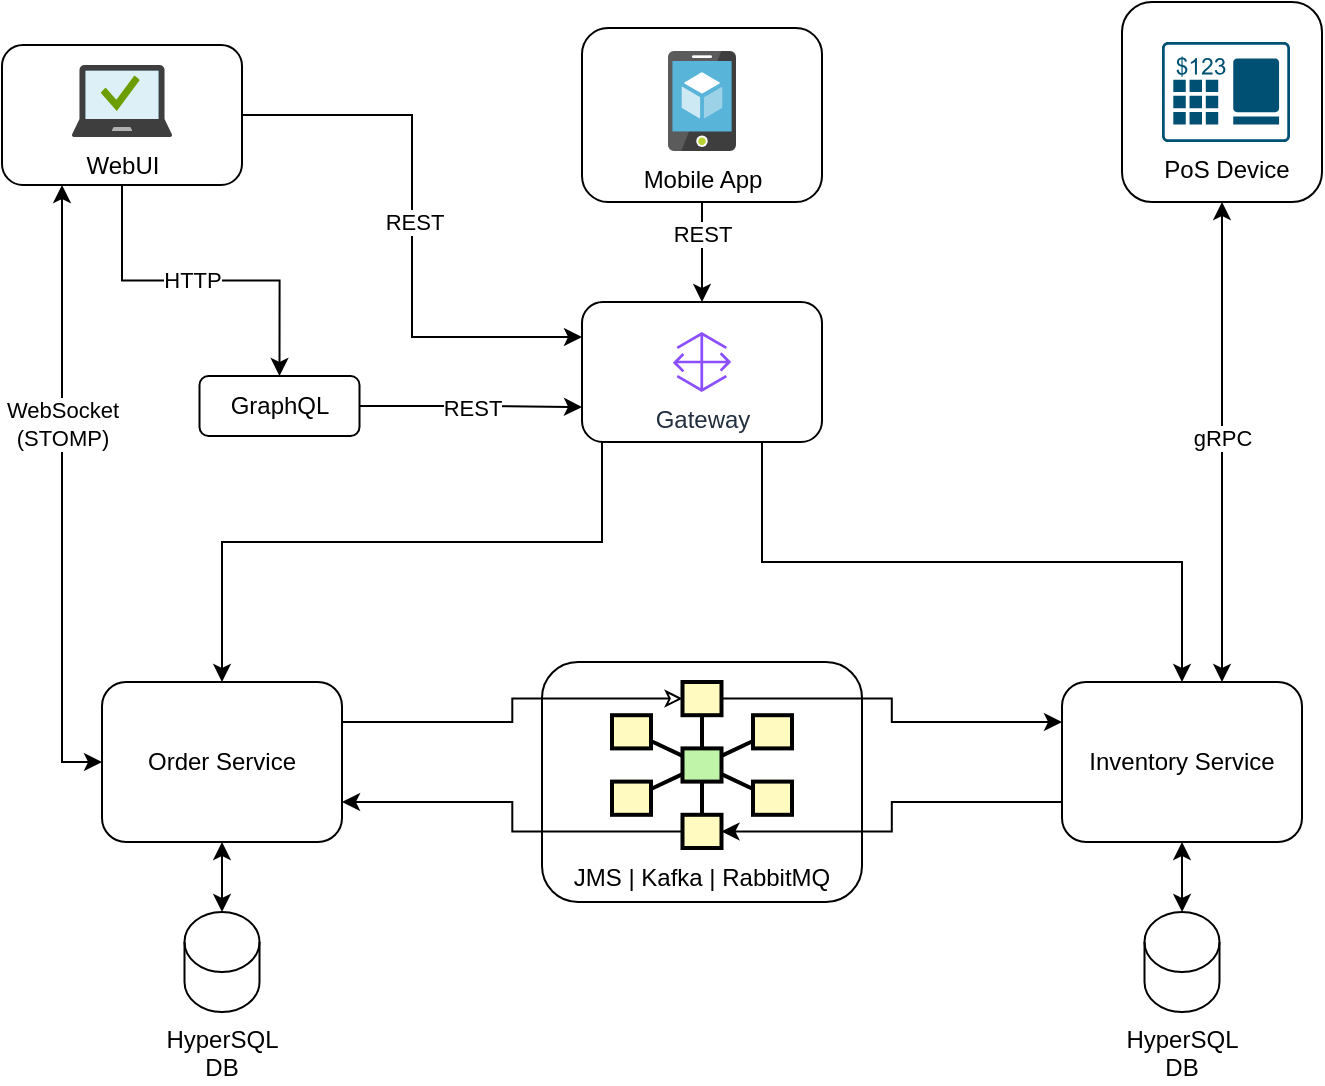 <mxfile version="26.2.15">
  <diagram name="Page-1" id="sUw2DEdPK-OLrel1bW1F">
    <mxGraphModel dx="1678" dy="874" grid="1" gridSize="10" guides="1" tooltips="1" connect="1" arrows="1" fold="1" page="1" pageScale="1" pageWidth="850" pageHeight="1100" math="0" shadow="0">
      <root>
        <mxCell id="0" />
        <mxCell id="1" parent="0" />
        <mxCell id="A1Dh8gjikv63k6UlgLe9-28" value="" style="rounded=1;whiteSpace=wrap;html=1;" parent="1" vertex="1">
          <mxGeometry x="340" y="470" width="160" height="120" as="geometry" />
        </mxCell>
        <mxCell id="ohPXG8U7VfTKHwn4_iJG-5" value="" style="group;" vertex="1" connectable="0" parent="1">
          <mxGeometry x="340" y="475" width="160" height="120" as="geometry" />
        </mxCell>
        <mxCell id="ohPXG8U7VfTKHwn4_iJG-1" value="JMS | Kafka | RabbitMQ" style="text;html=1;align=center;verticalAlign=middle;whiteSpace=wrap;rounded=0;" vertex="1" parent="ohPXG8U7VfTKHwn4_iJG-5">
          <mxGeometry x="5" y="88" width="150" height="30" as="geometry" />
        </mxCell>
        <mxCell id="ohPXG8U7VfTKHwn4_iJG-3" value="" style="group" vertex="1" connectable="0" parent="ohPXG8U7VfTKHwn4_iJG-5">
          <mxGeometry x="35" y="5" width="90" height="83" as="geometry" />
        </mxCell>
        <mxCell id="A1Dh8gjikv63k6UlgLe9-13" value="" style="strokeWidth=2;dashed=0;align=center;fontSize=8;shape=rect;fillColor=#fffbc0;strokeColor=#000000;movable=1;resizable=1;rotatable=1;deletable=1;editable=1;locked=0;connectable=1;" parent="ohPXG8U7VfTKHwn4_iJG-3" vertex="1">
          <mxGeometry x="35.25" width="19.5" height="16.6" as="geometry" />
        </mxCell>
        <mxCell id="A1Dh8gjikv63k6UlgLe9-14" value="" style="strokeWidth=2;dashed=0;align=center;fontSize=8;shape=rect;fillColor=#fffbc0;strokeColor=#000000;movable=1;resizable=1;rotatable=1;deletable=1;editable=1;locked=0;connectable=1;" parent="ohPXG8U7VfTKHwn4_iJG-3" vertex="1">
          <mxGeometry y="16.6" width="19.5" height="16.6" as="geometry" />
        </mxCell>
        <mxCell id="A1Dh8gjikv63k6UlgLe9-15" value="" style="strokeWidth=2;dashed=0;align=center;fontSize=8;shape=rect;fillColor=#fffbc0;strokeColor=#000000;movable=1;resizable=1;rotatable=1;deletable=1;editable=1;locked=0;connectable=1;" parent="ohPXG8U7VfTKHwn4_iJG-3" vertex="1">
          <mxGeometry x="70.5" y="16.6" width="19.5" height="16.6" as="geometry" />
        </mxCell>
        <mxCell id="A1Dh8gjikv63k6UlgLe9-16" value="" style="strokeWidth=2;dashed=0;align=center;fontSize=8;shape=rect;fillColor=#fffbc0;strokeColor=#000000;movable=1;resizable=1;rotatable=1;deletable=1;editable=1;locked=0;connectable=1;" parent="ohPXG8U7VfTKHwn4_iJG-3" vertex="1">
          <mxGeometry y="49.8" width="19.5" height="16.6" as="geometry" />
        </mxCell>
        <mxCell id="A1Dh8gjikv63k6UlgLe9-17" value="" style="strokeWidth=2;dashed=0;align=center;fontSize=8;shape=rect;fillColor=#fffbc0;strokeColor=#000000;movable=1;resizable=1;rotatable=1;deletable=1;editable=1;locked=0;connectable=1;" parent="ohPXG8U7VfTKHwn4_iJG-3" vertex="1">
          <mxGeometry x="70.5" y="49.8" width="19.5" height="16.6" as="geometry" />
        </mxCell>
        <mxCell id="A1Dh8gjikv63k6UlgLe9-18" value="" style="strokeWidth=2;dashed=0;align=center;fontSize=8;shape=rect;fillColor=#fffbc0;strokeColor=#000000;movable=1;resizable=1;rotatable=1;deletable=1;editable=1;locked=0;connectable=1;" parent="ohPXG8U7VfTKHwn4_iJG-3" vertex="1">
          <mxGeometry x="35.25" y="66.4" width="19.5" height="16.6" as="geometry" />
        </mxCell>
        <mxCell id="A1Dh8gjikv63k6UlgLe9-19" value="" style="strokeWidth=2;dashed=0;align=center;fontSize=8;shape=rect;fillColor=#c0f5a9;strokeColor=#000000;movable=1;resizable=1;rotatable=1;deletable=1;editable=1;locked=0;connectable=1;" parent="ohPXG8U7VfTKHwn4_iJG-3" vertex="1">
          <mxGeometry x="35.25" y="33.2" width="19.5" height="16.6" as="geometry" />
        </mxCell>
        <mxCell id="A1Dh8gjikv63k6UlgLe9-20" value="" style="edgeStyle=none;endArrow=none;dashed=0;html=1;strokeWidth=2;rounded=0;movable=1;resizable=1;rotatable=1;deletable=1;editable=1;locked=0;connectable=1;" parent="ohPXG8U7VfTKHwn4_iJG-3" source="A1Dh8gjikv63k6UlgLe9-19" target="A1Dh8gjikv63k6UlgLe9-13" edge="1">
          <mxGeometry relative="1" as="geometry" />
        </mxCell>
        <mxCell id="A1Dh8gjikv63k6UlgLe9-21" value="" style="edgeStyle=none;endArrow=none;dashed=0;html=1;strokeWidth=2;rounded=0;movable=1;resizable=1;rotatable=1;deletable=1;editable=1;locked=0;connectable=1;" parent="ohPXG8U7VfTKHwn4_iJG-3" source="A1Dh8gjikv63k6UlgLe9-19" target="A1Dh8gjikv63k6UlgLe9-14" edge="1">
          <mxGeometry relative="1" as="geometry" />
        </mxCell>
        <mxCell id="A1Dh8gjikv63k6UlgLe9-22" value="" style="edgeStyle=none;endArrow=none;dashed=0;html=1;strokeWidth=2;rounded=0;movable=1;resizable=1;rotatable=1;deletable=1;editable=1;locked=0;connectable=1;" parent="ohPXG8U7VfTKHwn4_iJG-3" source="A1Dh8gjikv63k6UlgLe9-19" target="A1Dh8gjikv63k6UlgLe9-15" edge="1">
          <mxGeometry relative="1" as="geometry" />
        </mxCell>
        <mxCell id="A1Dh8gjikv63k6UlgLe9-23" value="" style="edgeStyle=none;endArrow=none;dashed=0;html=1;strokeWidth=2;rounded=0;movable=1;resizable=1;rotatable=1;deletable=1;editable=1;locked=0;connectable=1;" parent="ohPXG8U7VfTKHwn4_iJG-3" source="A1Dh8gjikv63k6UlgLe9-19" target="A1Dh8gjikv63k6UlgLe9-16" edge="1">
          <mxGeometry relative="1" as="geometry" />
        </mxCell>
        <mxCell id="A1Dh8gjikv63k6UlgLe9-24" value="" style="edgeStyle=none;endArrow=none;dashed=0;html=1;strokeWidth=2;rounded=0;movable=1;resizable=1;rotatable=1;deletable=1;editable=1;locked=0;connectable=1;" parent="ohPXG8U7VfTKHwn4_iJG-3" source="A1Dh8gjikv63k6UlgLe9-19" target="A1Dh8gjikv63k6UlgLe9-17" edge="1">
          <mxGeometry relative="1" as="geometry" />
        </mxCell>
        <mxCell id="A1Dh8gjikv63k6UlgLe9-25" value="" style="edgeStyle=none;endArrow=none;dashed=0;html=1;strokeWidth=2;rounded=0;movable=1;resizable=1;rotatable=1;deletable=1;editable=1;locked=0;connectable=1;" parent="ohPXG8U7VfTKHwn4_iJG-3" source="A1Dh8gjikv63k6UlgLe9-19" target="A1Dh8gjikv63k6UlgLe9-18" edge="1">
          <mxGeometry relative="1" as="geometry" />
        </mxCell>
        <mxCell id="A1Dh8gjikv63k6UlgLe9-2" value="Order Service" style="rounded=1;whiteSpace=wrap;html=1;" parent="1" vertex="1">
          <mxGeometry x="120" y="480" width="120" height="80" as="geometry" />
        </mxCell>
        <mxCell id="ohPXG8U7VfTKHwn4_iJG-41" style="edgeStyle=orthogonalEdgeStyle;rounded=0;orthogonalLoop=1;jettySize=auto;html=1;exitX=0;exitY=0.75;exitDx=0;exitDy=0;entryX=1;entryY=0.5;entryDx=0;entryDy=0;" edge="1" parent="1" source="A1Dh8gjikv63k6UlgLe9-3" target="A1Dh8gjikv63k6UlgLe9-18">
          <mxGeometry relative="1" as="geometry" />
        </mxCell>
        <mxCell id="ohPXG8U7VfTKHwn4_iJG-46" style="edgeStyle=orthogonalEdgeStyle;rounded=0;orthogonalLoop=1;jettySize=auto;html=1;exitX=0.5;exitY=1;exitDx=0;exitDy=0;startArrow=classic;startFill=1;" edge="1" parent="1" source="A1Dh8gjikv63k6UlgLe9-3" target="ohPXG8U7VfTKHwn4_iJG-14">
          <mxGeometry relative="1" as="geometry" />
        </mxCell>
        <mxCell id="A1Dh8gjikv63k6UlgLe9-3" value="Inventory Service" style="rounded=1;whiteSpace=wrap;html=1;" parent="1" vertex="1">
          <mxGeometry x="600" y="480" width="120" height="80" as="geometry" />
        </mxCell>
        <mxCell id="ohPXG8U7VfTKHwn4_iJG-19" style="edgeStyle=orthogonalEdgeStyle;rounded=0;orthogonalLoop=1;jettySize=auto;html=1;entryX=0;entryY=0.75;entryDx=0;entryDy=0;exitX=1;exitY=0.5;exitDx=0;exitDy=0;" edge="1" parent="1" source="A1Dh8gjikv63k6UlgLe9-4" target="A1Dh8gjikv63k6UlgLe9-1">
          <mxGeometry relative="1" as="geometry">
            <mxPoint x="268.75" y="342.0" as="sourcePoint" />
          </mxGeometry>
        </mxCell>
        <mxCell id="ohPXG8U7VfTKHwn4_iJG-21" value="REST" style="edgeLabel;html=1;align=center;verticalAlign=middle;resizable=0;points=[];" vertex="1" connectable="0" parent="ohPXG8U7VfTKHwn4_iJG-19">
          <mxGeometry x="0.027" y="-1" relative="1" as="geometry">
            <mxPoint x="-1" y="-1" as="offset" />
          </mxGeometry>
        </mxCell>
        <mxCell id="A1Dh8gjikv63k6UlgLe9-4" value="GraphQL" style="rounded=1;whiteSpace=wrap;html=1;" parent="1" vertex="1">
          <mxGeometry x="168.75" y="327" width="80" height="30" as="geometry" />
        </mxCell>
        <mxCell id="A1Dh8gjikv63k6UlgLe9-10" value="" style="group" parent="1" vertex="1" connectable="0">
          <mxGeometry x="70" y="161.5" width="120" height="70" as="geometry" />
        </mxCell>
        <mxCell id="A1Dh8gjikv63k6UlgLe9-8" value="" style="rounded=1;whiteSpace=wrap;html=1;labelPosition=center;verticalLabelPosition=top;align=center;verticalAlign=bottom;" parent="A1Dh8gjikv63k6UlgLe9-10" vertex="1">
          <mxGeometry width="120" height="70" as="geometry" />
        </mxCell>
        <mxCell id="A1Dh8gjikv63k6UlgLe9-6" value="WebUI" style="image;sketch=0;aspect=fixed;html=1;points=[];align=center;fontSize=12;image=img/lib/mscae/Managed_Desktop.svg;" parent="A1Dh8gjikv63k6UlgLe9-10" vertex="1">
          <mxGeometry x="35" y="10" width="50" height="36" as="geometry" />
        </mxCell>
        <mxCell id="A1Dh8gjikv63k6UlgLe9-12" value="" style="group" parent="1" vertex="1" connectable="0">
          <mxGeometry x="360" y="153" width="120" height="87" as="geometry" />
        </mxCell>
        <mxCell id="A1Dh8gjikv63k6UlgLe9-11" value="" style="rounded=1;whiteSpace=wrap;html=1;" parent="A1Dh8gjikv63k6UlgLe9-12" vertex="1">
          <mxGeometry width="120" height="87" as="geometry" />
        </mxCell>
        <mxCell id="A1Dh8gjikv63k6UlgLe9-7" value="Mobile App" style="image;sketch=0;aspect=fixed;html=1;points=[];align=center;fontSize=12;image=img/lib/mscae/App_Service_Mobile_App.svg;" parent="A1Dh8gjikv63k6UlgLe9-12" vertex="1">
          <mxGeometry x="43" y="11.5" width="34" height="50" as="geometry" />
        </mxCell>
        <mxCell id="ohPXG8U7VfTKHwn4_iJG-8" value="" style="group" vertex="1" connectable="0" parent="1">
          <mxGeometry x="630" y="150" width="100" height="90" as="geometry" />
        </mxCell>
        <mxCell id="ohPXG8U7VfTKHwn4_iJG-7" value="" style="rounded=1;whiteSpace=wrap;html=1;" vertex="1" parent="ohPXG8U7VfTKHwn4_iJG-8">
          <mxGeometry y="-10" width="100" height="100" as="geometry" />
        </mxCell>
        <mxCell id="ohPXG8U7VfTKHwn4_iJG-6" value="PoS Device" style="sketch=0;points=[[0.015,0.015,0],[0.985,0.015,0],[0.985,0.985,0],[0.015,0.985,0],[0.25,0,0],[0.5,0,0],[0.75,0,0],[1,0.25,0],[1,0.5,0],[1,0.75,0],[0.75,1,0],[0.5,1,0],[0.25,1,0],[0,0.75,0],[0,0.5,0],[0,0.25,0]];verticalLabelPosition=bottom;html=1;verticalAlign=top;aspect=fixed;align=center;pointerEvents=1;shape=mxgraph.cisco19.pos;fillColor=#005073;strokeColor=none;" vertex="1" parent="ohPXG8U7VfTKHwn4_iJG-8">
          <mxGeometry x="20" y="10" width="64" height="50" as="geometry" />
        </mxCell>
        <mxCell id="ohPXG8U7VfTKHwn4_iJG-13" value="HyperSQL DB" style="shape=cylinder3;whiteSpace=wrap;html=1;boundedLbl=1;backgroundOutline=1;size=15;labelPosition=center;verticalLabelPosition=bottom;align=center;verticalAlign=top;" vertex="1" parent="1">
          <mxGeometry x="161.25" y="595" width="37.5" height="50" as="geometry" />
        </mxCell>
        <mxCell id="ohPXG8U7VfTKHwn4_iJG-14" value="HyperSQL DB" style="shape=cylinder3;whiteSpace=wrap;html=1;boundedLbl=1;backgroundOutline=1;size=15;labelPosition=center;verticalLabelPosition=bottom;align=center;verticalAlign=top;" vertex="1" parent="1">
          <mxGeometry x="641.25" y="595" width="37.5" height="50" as="geometry" />
        </mxCell>
        <mxCell id="ohPXG8U7VfTKHwn4_iJG-16" value="" style="endArrow=classic;html=1;rounded=0;exitX=0.5;exitY=1;exitDx=0;exitDy=0;entryX=0.5;entryY=0;entryDx=0;entryDy=0;edgeStyle=orthogonalEdgeStyle;" edge="1" parent="1" source="A1Dh8gjikv63k6UlgLe9-8" target="A1Dh8gjikv63k6UlgLe9-4">
          <mxGeometry width="50" height="50" relative="1" as="geometry">
            <mxPoint x="240" y="340" as="sourcePoint" />
            <mxPoint x="220" y="290" as="targetPoint" />
          </mxGeometry>
        </mxCell>
        <mxCell id="ohPXG8U7VfTKHwn4_iJG-18" value="HTTP" style="edgeLabel;html=1;align=center;verticalAlign=middle;resizable=0;points=[];" vertex="1" connectable="0" parent="ohPXG8U7VfTKHwn4_iJG-16">
          <mxGeometry x="-0.044" y="1" relative="1" as="geometry">
            <mxPoint x="-1" as="offset" />
          </mxGeometry>
        </mxCell>
        <mxCell id="ohPXG8U7VfTKHwn4_iJG-22" style="edgeStyle=orthogonalEdgeStyle;rounded=0;orthogonalLoop=1;jettySize=auto;html=1;entryX=0.5;entryY=0;entryDx=0;entryDy=0;" edge="1" parent="1" source="A1Dh8gjikv63k6UlgLe9-11" target="A1Dh8gjikv63k6UlgLe9-1">
          <mxGeometry relative="1" as="geometry" />
        </mxCell>
        <mxCell id="ohPXG8U7VfTKHwn4_iJG-23" value="REST" style="edgeLabel;html=1;align=center;verticalAlign=middle;resizable=0;points=[];" vertex="1" connectable="0" parent="ohPXG8U7VfTKHwn4_iJG-22">
          <mxGeometry x="0.196" relative="1" as="geometry">
            <mxPoint y="-14" as="offset" />
          </mxGeometry>
        </mxCell>
        <mxCell id="ohPXG8U7VfTKHwn4_iJG-24" style="edgeStyle=orthogonalEdgeStyle;rounded=0;orthogonalLoop=1;jettySize=auto;html=1;startArrow=classic;startFill=1;" edge="1" parent="1" source="ohPXG8U7VfTKHwn4_iJG-7" target="A1Dh8gjikv63k6UlgLe9-3">
          <mxGeometry relative="1" as="geometry">
            <Array as="points">
              <mxPoint x="680" y="400" />
              <mxPoint x="680" y="400" />
            </Array>
          </mxGeometry>
        </mxCell>
        <mxCell id="ohPXG8U7VfTKHwn4_iJG-25" value="gRPC" style="edgeLabel;html=1;align=center;verticalAlign=middle;resizable=0;points=[];" vertex="1" connectable="0" parent="ohPXG8U7VfTKHwn4_iJG-24">
          <mxGeometry x="-0.223" relative="1" as="geometry">
            <mxPoint y="25" as="offset" />
          </mxGeometry>
        </mxCell>
        <mxCell id="ohPXG8U7VfTKHwn4_iJG-26" style="edgeStyle=orthogonalEdgeStyle;rounded=0;orthogonalLoop=1;jettySize=auto;html=1;entryX=0;entryY=0.5;entryDx=0;entryDy=0;exitX=0.25;exitY=1;exitDx=0;exitDy=0;startArrow=classic;startFill=1;" edge="1" parent="1" source="A1Dh8gjikv63k6UlgLe9-8" target="A1Dh8gjikv63k6UlgLe9-2">
          <mxGeometry relative="1" as="geometry" />
        </mxCell>
        <mxCell id="ohPXG8U7VfTKHwn4_iJG-27" value="WebSocket&lt;div&gt;(STOMP)&lt;/div&gt;" style="edgeLabel;html=1;align=center;verticalAlign=middle;resizable=0;points=[];" vertex="1" connectable="0" parent="ohPXG8U7VfTKHwn4_iJG-26">
          <mxGeometry x="-0.225" y="-1" relative="1" as="geometry">
            <mxPoint x="1" as="offset" />
          </mxGeometry>
        </mxCell>
        <mxCell id="ohPXG8U7VfTKHwn4_iJG-28" style="edgeStyle=orthogonalEdgeStyle;rounded=0;orthogonalLoop=1;jettySize=auto;html=1;entryX=0;entryY=0.25;entryDx=0;entryDy=0;exitX=1;exitY=0.5;exitDx=0;exitDy=0;" edge="1" parent="1" source="A1Dh8gjikv63k6UlgLe9-8" target="A1Dh8gjikv63k6UlgLe9-1">
          <mxGeometry relative="1" as="geometry">
            <mxPoint x="210" y="145.0" as="sourcePoint" />
          </mxGeometry>
        </mxCell>
        <mxCell id="ohPXG8U7VfTKHwn4_iJG-29" value="REST" style="edgeLabel;html=1;align=center;verticalAlign=middle;resizable=0;points=[];" vertex="1" connectable="0" parent="ohPXG8U7VfTKHwn4_iJG-28">
          <mxGeometry x="-0.015" y="1" relative="1" as="geometry">
            <mxPoint as="offset" />
          </mxGeometry>
        </mxCell>
        <mxCell id="ohPXG8U7VfTKHwn4_iJG-31" value="" style="group" vertex="1" connectable="0" parent="1">
          <mxGeometry x="360" y="290" width="120" height="70" as="geometry" />
        </mxCell>
        <mxCell id="A1Dh8gjikv63k6UlgLe9-1" value="" style="rounded=1;whiteSpace=wrap;html=1;" parent="ohPXG8U7VfTKHwn4_iJG-31" vertex="1">
          <mxGeometry width="120" height="70" as="geometry" />
        </mxCell>
        <mxCell id="ohPXG8U7VfTKHwn4_iJG-30" value="Gateway" style="sketch=0;outlineConnect=0;fontColor=#232F3E;gradientColor=none;fillColor=#8C4FFF;strokeColor=none;dashed=0;verticalLabelPosition=bottom;verticalAlign=top;align=center;html=1;fontSize=12;fontStyle=0;aspect=fixed;pointerEvents=1;shape=mxgraph.aws4.gateway;" vertex="1" parent="ohPXG8U7VfTKHwn4_iJG-31">
          <mxGeometry x="45.39" y="15" width="29.23" height="30" as="geometry" />
        </mxCell>
        <mxCell id="ohPXG8U7VfTKHwn4_iJG-32" style="edgeStyle=orthogonalEdgeStyle;rounded=0;orthogonalLoop=1;jettySize=auto;html=1;exitX=0.25;exitY=1;exitDx=0;exitDy=0;entryX=0.5;entryY=0;entryDx=0;entryDy=0;" edge="1" parent="1" source="A1Dh8gjikv63k6UlgLe9-1" target="A1Dh8gjikv63k6UlgLe9-2">
          <mxGeometry relative="1" as="geometry">
            <Array as="points">
              <mxPoint x="370" y="410" />
              <mxPoint x="180" y="410" />
            </Array>
          </mxGeometry>
        </mxCell>
        <mxCell id="ohPXG8U7VfTKHwn4_iJG-35" style="edgeStyle=orthogonalEdgeStyle;rounded=0;orthogonalLoop=1;jettySize=auto;html=1;exitX=0.75;exitY=1;exitDx=0;exitDy=0;" edge="1" parent="1" source="A1Dh8gjikv63k6UlgLe9-1" target="A1Dh8gjikv63k6UlgLe9-3">
          <mxGeometry relative="1" as="geometry" />
        </mxCell>
        <mxCell id="ohPXG8U7VfTKHwn4_iJG-39" style="edgeStyle=orthogonalEdgeStyle;rounded=0;orthogonalLoop=1;jettySize=auto;html=1;entryX=0;entryY=0.25;entryDx=0;entryDy=0;" edge="1" parent="1" source="A1Dh8gjikv63k6UlgLe9-13" target="A1Dh8gjikv63k6UlgLe9-3">
          <mxGeometry relative="1" as="geometry" />
        </mxCell>
        <mxCell id="ohPXG8U7VfTKHwn4_iJG-44" style="edgeStyle=orthogonalEdgeStyle;rounded=0;orthogonalLoop=1;jettySize=auto;html=1;exitX=0.5;exitY=1;exitDx=0;exitDy=0;entryX=0.5;entryY=0;entryDx=0;entryDy=0;entryPerimeter=0;startArrow=classic;startFill=1;" edge="1" parent="1" source="A1Dh8gjikv63k6UlgLe9-2" target="ohPXG8U7VfTKHwn4_iJG-13">
          <mxGeometry relative="1" as="geometry" />
        </mxCell>
        <mxCell id="ohPXG8U7VfTKHwn4_iJG-47" style="edgeStyle=orthogonalEdgeStyle;rounded=0;orthogonalLoop=1;jettySize=auto;html=1;entryX=1;entryY=0.25;entryDx=0;entryDy=0;startArrow=classic;startFill=0;endArrow=none;" edge="1" parent="1" source="A1Dh8gjikv63k6UlgLe9-13" target="A1Dh8gjikv63k6UlgLe9-2">
          <mxGeometry relative="1" as="geometry" />
        </mxCell>
        <mxCell id="ohPXG8U7VfTKHwn4_iJG-48" style="edgeStyle=orthogonalEdgeStyle;rounded=0;orthogonalLoop=1;jettySize=auto;html=1;entryX=1;entryY=0.75;entryDx=0;entryDy=0;" edge="1" parent="1" source="A1Dh8gjikv63k6UlgLe9-18" target="A1Dh8gjikv63k6UlgLe9-2">
          <mxGeometry relative="1" as="geometry" />
        </mxCell>
      </root>
    </mxGraphModel>
  </diagram>
</mxfile>
